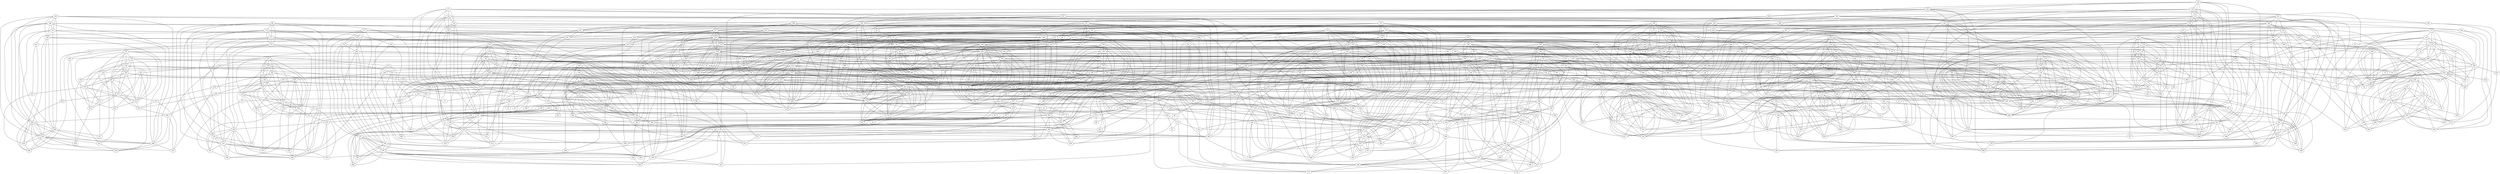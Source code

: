 graph G {
1;
10;
100;
101;
102;
103;
104;
105;
106;
107;
108;
109;
11;
110;
111;
112;
113;
114;
115;
116;
117;
118;
119;
12;
120;
121;
122;
123;
124;
125;
126;
127;
128;
129;
13;
130;
131;
132;
133;
134;
135;
136;
137;
138;
139;
14;
140;
141;
142;
143;
144;
145;
146;
147;
148;
149;
15;
150;
151;
152;
153;
154;
155;
156;
157;
158;
159;
16;
160;
161;
162;
163;
164;
165;
166;
167;
168;
169;
17;
170;
171;
172;
173;
174;
175;
176;
177;
178;
179;
18;
180;
181;
182;
183;
184;
185;
186;
187;
188;
189;
19;
190;
191;
192;
193;
194;
195;
196;
197;
198;
199;
2;
20;
200;
201;
202;
203;
204;
205;
206;
207;
208;
209;
21;
210;
211;
212;
213;
214;
215;
216;
217;
218;
219;
22;
220;
221;
222;
223;
224;
225;
226;
227;
228;
229;
23;
230;
231;
232;
233;
234;
235;
236;
237;
238;
239;
24;
240;
241;
242;
243;
244;
245;
246;
247;
248;
249;
25;
250;
251;
252;
253;
254;
255;
256;
257;
258;
259;
26;
260;
261;
262;
263;
264;
265;
266;
267;
268;
269;
27;
270;
271;
272;
273;
274;
275;
276;
277;
278;
279;
28;
280;
281;
282;
283;
284;
285;
286;
287;
288;
289;
29;
290;
291;
292;
293;
294;
295;
296;
297;
298;
299;
3;
30;
300;
301;
302;
303;
304;
305;
306;
307;
308;
309;
31;
310;
311;
312;
313;
314;
315;
316;
317;
318;
319;
32;
320;
321;
322;
323;
324;
325;
326;
327;
328;
329;
33;
330;
331;
332;
333;
334;
335;
336;
337;
338;
339;
34;
340;
341;
342;
343;
344;
345;
346;
347;
348;
349;
35;
350;
351;
352;
353;
354;
355;
356;
357;
358;
359;
36;
360;
361;
362;
363;
364;
365;
366;
367;
368;
369;
37;
370;
371;
372;
373;
374;
375;
376;
377;
378;
379;
38;
380;
381;
382;
383;
384;
385;
386;
387;
388;
389;
39;
390;
391;
392;
393;
394;
395;
396;
397;
398;
399;
4;
40;
400;
401;
402;
403;
404;
405;
406;
407;
408;
409;
41;
410;
411;
412;
413;
414;
415;
416;
417;
418;
419;
42;
420;
421;
422;
423;
424;
425;
426;
427;
428;
429;
43;
430;
431;
432;
433;
434;
435;
436;
437;
438;
439;
44;
440;
441;
442;
443;
444;
445;
446;
447;
448;
449;
45;
450;
451;
452;
453;
454;
455;
456;
457;
458;
459;
46;
460;
461;
462;
463;
464;
465;
466;
467;
468;
469;
47;
470;
471;
472;
473;
474;
475;
476;
477;
478;
479;
48;
480;
481;
482;
483;
484;
485;
486;
487;
488;
489;
49;
490;
491;
492;
493;
494;
495;
496;
497;
498;
499;
5;
50;
500;
501;
502;
503;
504;
505;
506;
507;
508;
509;
51;
510;
511;
512;
513;
514;
515;
516;
517;
518;
519;
52;
520;
521;
522;
523;
524;
525;
526;
527;
528;
529;
53;
530;
531;
532;
533;
534;
535;
536;
537;
538;
539;
54;
540;
541;
542;
543;
544;
545;
546;
547;
548;
549;
55;
550;
551;
552;
553;
554;
555;
556;
557;
558;
559;
56;
560;
561;
562;
563;
564;
565;
566;
567;
568;
569;
57;
570;
571;
572;
573;
574;
575;
576;
577;
578;
579;
58;
580;
581;
582;
583;
584;
585;
586;
587;
588;
589;
59;
590;
591;
592;
593;
594;
595;
596;
597;
598;
599;
6;
60;
600;
601;
602;
603;
604;
605;
606;
607;
608;
609;
61;
610;
611;
612;
613;
614;
615;
616;
617;
618;
619;
62;
620;
621;
622;
623;
624;
625;
626;
627;
628;
629;
63;
630;
631;
632;
633;
634;
635;
636;
637;
638;
639;
64;
640;
641;
642;
643;
644;
645;
646;
647;
648;
649;
65;
650;
651;
652;
653;
654;
655;
656;
657;
658;
659;
66;
660;
661;
662;
663;
664;
665;
666;
667;
668;
669;
67;
670;
671;
672;
673;
674;
675;
676;
677;
678;
679;
68;
680;
681;
682;
683;
684;
685;
686;
687;
688;
689;
69;
690;
691;
692;
693;
694;
695;
696;
697;
698;
699;
7;
70;
700;
701;
702;
703;
704;
705;
706;
707;
708;
71;
72;
73;
74;
75;
76;
77;
78;
79;
8;
80;
81;
82;
83;
84;
85;
86;
87;
88;
89;
9;
90;
91;
92;
93;
94;
95;
96;
97;
98;
99;
1--33 ;
1--97 ;
10--42 ;
10--106 ;
100--4 ;
100--36 ;
100--99 ;
100--98 ;
100--577 ;
100--578 ;
100--579 ;
100--97 ;
100--580 ;
101--5 ;
101--37 ;
101--605 ;
101--102 ;
101--607 ;
101--103 ;
101--606 ;
101--104 ;
101--608 ;
102--6 ;
102--38 ;
102--605 ;
102--103 ;
102--606 ;
102--104 ;
102--607 ;
102--608 ;
103--7 ;
103--39 ;
103--605 ;
103--104 ;
103--606 ;
103--607 ;
103--608 ;
104--8 ;
104--40 ;
104--605 ;
104--606 ;
104--607 ;
104--608 ;
105--9 ;
105--41 ;
105--585 ;
105--106 ;
105--587 ;
105--107 ;
105--586 ;
105--108 ;
105--588 ;
106--42 ;
106--585 ;
106--107 ;
106--586 ;
106--108 ;
106--587 ;
106--588 ;
107--11 ;
107--43 ;
107--585 ;
107--108 ;
107--586 ;
107--587 ;
107--588 ;
108--12 ;
108--44 ;
108--585 ;
108--586 ;
108--587 ;
108--588 ;
109--13 ;
109--45 ;
109--581 ;
109--110 ;
109--583 ;
109--111 ;
109--582 ;
109--112 ;
109--584 ;
11--43 ;
110--14 ;
110--46 ;
110--581 ;
110--111 ;
110--582 ;
110--112 ;
110--583 ;
110--584 ;
111--15 ;
111--47 ;
111--581 ;
111--112 ;
111--582 ;
111--583 ;
111--584 ;
112--16 ;
112--48 ;
112--581 ;
112--582 ;
112--583 ;
112--584 ;
113--17 ;
113--49 ;
113--593 ;
113--114 ;
113--595 ;
113--115 ;
113--594 ;
113--116 ;
113--596 ;
114--18 ;
114--50 ;
114--593 ;
114--115 ;
114--594 ;
114--116 ;
114--595 ;
114--596 ;
115--19 ;
115--51 ;
115--593 ;
115--116 ;
115--594 ;
115--595 ;
115--596 ;
116--20 ;
116--52 ;
116--593 ;
116--594 ;
116--595 ;
116--596 ;
117--21 ;
117--53 ;
117--589 ;
117--118 ;
117--591 ;
117--119 ;
117--590 ;
117--120 ;
117--592 ;
118--22 ;
118--54 ;
118--589 ;
118--119 ;
118--590 ;
118--120 ;
118--591 ;
118--592 ;
119--23 ;
119--55 ;
119--589 ;
119--120 ;
119--590 ;
119--591 ;
119--592 ;
12--44 ;
120--24 ;
120--56 ;
120--589 ;
120--590 ;
120--591 ;
120--592 ;
121--25 ;
121--57 ;
121--601 ;
121--122 ;
121--603 ;
121--123 ;
121--602 ;
121--124 ;
121--604 ;
122--26 ;
122--58 ;
122--601 ;
122--123 ;
122--602 ;
122--124 ;
122--603 ;
122--604 ;
123--27 ;
123--59 ;
123--601 ;
123--124 ;
123--602 ;
123--603 ;
123--604 ;
124--28 ;
124--60 ;
124--601 ;
124--602 ;
124--603 ;
124--604 ;
125--29 ;
125--61 ;
125--597 ;
125--126 ;
125--599 ;
125--127 ;
125--598 ;
125--128 ;
125--600 ;
126--30 ;
126--62 ;
126--597 ;
126--127 ;
126--598 ;
126--128 ;
126--599 ;
126--600 ;
127--31 ;
127--63 ;
127--597 ;
127--128 ;
127--598 ;
127--599 ;
127--600 ;
128--32 ;
128--64 ;
128--597 ;
128--598 ;
128--599 ;
128--600 ;
129--193 ;
129--545 ;
129--449 ;
129--130 ;
129--451 ;
129--131 ;
129--450 ;
129--132 ;
129--452 ;
13--45 ;
130--194 ;
130--546 ;
130--449 ;
130--131 ;
130--450 ;
130--132 ;
130--451 ;
130--452 ;
131--195 ;
131--547 ;
131--449 ;
131--132 ;
131--450 ;
131--451 ;
131--452 ;
132--196 ;
132--548 ;
132--449 ;
132--450 ;
132--451 ;
132--452 ;
133--197 ;
133--549 ;
133--477 ;
133--134 ;
133--479 ;
133--135 ;
133--478 ;
133--136 ;
133--480 ;
134--198 ;
134--550 ;
134--477 ;
134--135 ;
134--478 ;
134--136 ;
134--479 ;
134--480 ;
135--199 ;
135--551 ;
135--477 ;
135--136 ;
135--478 ;
135--479 ;
135--480 ;
136--200 ;
136--552 ;
136--477 ;
136--478 ;
136--479 ;
136--480 ;
137--201 ;
137--553 ;
137--457 ;
137--138 ;
137--459 ;
137--139 ;
137--458 ;
137--140 ;
137--460 ;
138--202 ;
138--554 ;
138--457 ;
138--139 ;
138--458 ;
138--140 ;
138--459 ;
138--460 ;
139--203 ;
139--555 ;
139--457 ;
139--140 ;
139--458 ;
139--459 ;
139--460 ;
14--46 ;
140--204 ;
140--556 ;
140--457 ;
140--458 ;
140--459 ;
140--460 ;
141--205 ;
141--557 ;
141--453 ;
141--142 ;
141--455 ;
141--143 ;
141--454 ;
141--144 ;
141--456 ;
142--206 ;
142--558 ;
142--453 ;
142--143 ;
142--454 ;
142--144 ;
142--455 ;
142--456 ;
143--207 ;
143--559 ;
143--453 ;
143--144 ;
143--454 ;
143--455 ;
143--456 ;
144--208 ;
144--560 ;
144--453 ;
144--454 ;
144--455 ;
144--456 ;
145--209 ;
145--561 ;
145--465 ;
145--146 ;
145--467 ;
145--147 ;
145--466 ;
145--148 ;
145--468 ;
146--210 ;
146--562 ;
146--465 ;
146--147 ;
146--466 ;
146--148 ;
146--467 ;
146--468 ;
147--211 ;
147--563 ;
147--465 ;
147--148 ;
147--466 ;
147--467 ;
147--468 ;
148--212 ;
148--564 ;
148--465 ;
148--466 ;
148--467 ;
148--468 ;
149--213 ;
149--565 ;
149--461 ;
149--150 ;
149--463 ;
149--151 ;
149--462 ;
149--152 ;
149--464 ;
15--47 ;
150--214 ;
150--566 ;
150--461 ;
150--151 ;
150--462 ;
150--152 ;
150--463 ;
150--464 ;
151--215 ;
151--567 ;
151--461 ;
151--152 ;
151--462 ;
151--463 ;
151--464 ;
152--216 ;
152--568 ;
152--461 ;
152--462 ;
152--463 ;
152--464 ;
153--217 ;
153--569 ;
153--473 ;
153--154 ;
153--475 ;
153--155 ;
153--474 ;
153--156 ;
153--476 ;
154--218 ;
154--570 ;
154--473 ;
154--155 ;
154--474 ;
154--156 ;
154--475 ;
154--476 ;
155--219 ;
155--571 ;
155--473 ;
155--156 ;
155--474 ;
155--475 ;
155--476 ;
156--220 ;
156--572 ;
156--473 ;
156--474 ;
156--475 ;
156--476 ;
157--221 ;
157--573 ;
157--469 ;
157--158 ;
157--471 ;
157--159 ;
157--470 ;
157--160 ;
157--472 ;
158--222 ;
158--574 ;
158--469 ;
158--159 ;
158--470 ;
158--160 ;
158--471 ;
158--472 ;
159--223 ;
159--575 ;
159--469 ;
159--160 ;
159--470 ;
159--471 ;
159--472 ;
16--48 ;
160--224 ;
160--576 ;
160--469 ;
160--470 ;
160--471 ;
160--472 ;
161--225 ;
161--417 ;
161--321 ;
161--162 ;
161--323 ;
161--163 ;
161--322 ;
161--164 ;
161--324 ;
162--226 ;
162--418 ;
162--321 ;
162--163 ;
162--322 ;
162--164 ;
162--323 ;
162--324 ;
163--227 ;
163--419 ;
163--321 ;
163--164 ;
163--322 ;
163--323 ;
163--324 ;
164--228 ;
164--420 ;
164--321 ;
164--322 ;
164--323 ;
164--324 ;
165--229 ;
165--421 ;
165--349 ;
165--166 ;
165--351 ;
165--167 ;
165--350 ;
165--168 ;
165--352 ;
166--230 ;
166--422 ;
166--349 ;
166--167 ;
166--350 ;
166--168 ;
166--351 ;
166--352 ;
167--231 ;
167--423 ;
167--349 ;
167--168 ;
167--350 ;
167--351 ;
167--352 ;
168--232 ;
168--424 ;
168--349 ;
168--350 ;
168--351 ;
168--352 ;
169--233 ;
169--425 ;
169--329 ;
169--170 ;
169--331 ;
169--171 ;
169--330 ;
169--172 ;
169--332 ;
17--49 ;
170--234 ;
170--426 ;
170--329 ;
170--171 ;
170--330 ;
170--172 ;
170--331 ;
170--332 ;
171--235 ;
171--427 ;
171--329 ;
171--172 ;
171--330 ;
171--331 ;
171--332 ;
172--236 ;
172--428 ;
172--329 ;
172--330 ;
172--331 ;
172--332 ;
173--237 ;
173--429 ;
173--325 ;
173--174 ;
173--327 ;
173--175 ;
173--326 ;
173--176 ;
173--328 ;
174--238 ;
174--430 ;
174--325 ;
174--175 ;
174--326 ;
174--176 ;
174--327 ;
174--328 ;
175--239 ;
175--431 ;
175--325 ;
175--176 ;
175--326 ;
175--327 ;
175--328 ;
176--240 ;
176--432 ;
176--325 ;
176--326 ;
176--327 ;
176--328 ;
177--241 ;
177--433 ;
177--337 ;
177--178 ;
177--339 ;
177--179 ;
177--338 ;
177--180 ;
177--340 ;
178--242 ;
178--434 ;
178--337 ;
178--179 ;
178--338 ;
178--180 ;
178--339 ;
178--340 ;
179--243 ;
179--435 ;
179--337 ;
179--180 ;
179--338 ;
179--339 ;
179--340 ;
18--50 ;
180--244 ;
180--436 ;
180--337 ;
180--338 ;
180--339 ;
180--340 ;
181--245 ;
181--437 ;
181--333 ;
181--182 ;
181--335 ;
181--183 ;
181--334 ;
181--184 ;
181--336 ;
182--246 ;
182--438 ;
182--333 ;
182--183 ;
182--334 ;
182--184 ;
182--335 ;
182--336 ;
183--247 ;
183--439 ;
183--333 ;
183--184 ;
183--334 ;
183--335 ;
183--336 ;
184--248 ;
184--440 ;
184--333 ;
184--334 ;
184--335 ;
184--336 ;
185--249 ;
185--441 ;
185--345 ;
185--186 ;
185--347 ;
185--187 ;
185--346 ;
185--188 ;
185--348 ;
186--250 ;
186--442 ;
186--345 ;
186--187 ;
186--346 ;
186--188 ;
186--347 ;
186--348 ;
187--251 ;
187--443 ;
187--345 ;
187--188 ;
187--346 ;
187--347 ;
187--348 ;
188--252 ;
188--444 ;
188--345 ;
188--346 ;
188--347 ;
188--348 ;
189--253 ;
189--445 ;
189--341 ;
189--190 ;
189--343 ;
189--191 ;
189--342 ;
189--192 ;
189--344 ;
19--51 ;
190--254 ;
190--446 ;
190--341 ;
190--191 ;
190--342 ;
190--192 ;
190--343 ;
190--344 ;
191--255 ;
191--447 ;
191--341 ;
191--192 ;
191--342 ;
191--343 ;
191--344 ;
192--256 ;
192--448 ;
192--341 ;
192--342 ;
192--343 ;
192--344 ;
193--33 ;
193--673 ;
193--685 ;
193--201 ;
193--41 ;
193--677 ;
193--693 ;
193--225 ;
193--545 ;
194--34 ;
194--674 ;
194--686 ;
194--202 ;
194--42 ;
194--678 ;
194--694 ;
194--226 ;
194--546 ;
195--35 ;
195--675 ;
195--687 ;
195--203 ;
195--43 ;
195--679 ;
195--695 ;
195--227 ;
195--547 ;
196--36 ;
196--676 ;
196--688 ;
196--204 ;
196--44 ;
196--680 ;
196--696 ;
196--228 ;
196--548 ;
197--37 ;
197--689 ;
197--205 ;
197--45 ;
197--697 ;
197--229 ;
197--549 ;
198--38 ;
198--690 ;
198--206 ;
198--46 ;
198--698 ;
198--230 ;
198--550 ;
199--39 ;
199--691 ;
199--207 ;
199--47 ;
199--699 ;
199--231 ;
199--551 ;
2--34 ;
2--98 ;
20--52 ;
200--40 ;
200--692 ;
200--208 ;
200--48 ;
200--700 ;
200--232 ;
200--552 ;
201--41 ;
201--209 ;
201--49 ;
201--225 ;
201--233 ;
201--553 ;
202--42 ;
202--210 ;
202--50 ;
202--226 ;
202--234 ;
202--554 ;
203--43 ;
203--211 ;
203--51 ;
203--227 ;
203--235 ;
203--555 ;
204--44 ;
204--212 ;
204--52 ;
204--228 ;
204--236 ;
204--556 ;
205--45 ;
205--213 ;
205--53 ;
205--229 ;
205--237 ;
205--557 ;
206--46 ;
206--214 ;
206--54 ;
206--230 ;
206--238 ;
206--558 ;
207--47 ;
207--215 ;
207--55 ;
207--231 ;
207--239 ;
207--559 ;
208--48 ;
208--216 ;
208--56 ;
208--232 ;
208--240 ;
208--560 ;
209--49 ;
209--217 ;
209--57 ;
209--233 ;
209--241 ;
209--561 ;
21--53 ;
210--50 ;
210--218 ;
210--58 ;
210--234 ;
210--242 ;
210--562 ;
211--51 ;
211--219 ;
211--59 ;
211--235 ;
211--243 ;
211--563 ;
212--52 ;
212--220 ;
212--60 ;
212--236 ;
212--244 ;
212--564 ;
213--53 ;
213--221 ;
213--61 ;
213--237 ;
213--245 ;
213--565 ;
214--54 ;
214--222 ;
214--62 ;
214--238 ;
214--246 ;
214--566 ;
215--55 ;
215--223 ;
215--63 ;
215--239 ;
215--247 ;
215--567 ;
216--56 ;
216--224 ;
216--64 ;
216--240 ;
216--248 ;
216--568 ;
217--57 ;
217--697 ;
217--218 ;
217--699 ;
217--219 ;
217--698 ;
217--220 ;
217--700 ;
217--241 ;
217--249 ;
217--569 ;
218--58 ;
218--697 ;
218--219 ;
218--698 ;
218--220 ;
218--699 ;
218--700 ;
218--242 ;
218--250 ;
218--570 ;
219--59 ;
219--697 ;
219--220 ;
219--698 ;
219--699 ;
219--700 ;
219--243 ;
219--251 ;
219--571 ;
22--54 ;
220--60 ;
220--697 ;
220--698 ;
220--699 ;
220--700 ;
220--244 ;
220--252 ;
220--572 ;
221--61 ;
221--693 ;
221--222 ;
221--695 ;
221--223 ;
221--694 ;
221--224 ;
221--696 ;
221--245 ;
221--253 ;
221--573 ;
222--62 ;
222--693 ;
222--223 ;
222--694 ;
222--224 ;
222--695 ;
222--696 ;
222--246 ;
222--254 ;
222--574 ;
223--63 ;
223--693 ;
223--224 ;
223--694 ;
223--695 ;
223--696 ;
223--247 ;
223--255 ;
223--575 ;
224--64 ;
224--693 ;
224--694 ;
224--695 ;
224--696 ;
224--248 ;
224--256 ;
224--576 ;
225--677 ;
225--693 ;
225--233 ;
225--681 ;
225--701 ;
225--257 ;
225--417 ;
226--678 ;
226--694 ;
226--234 ;
226--682 ;
226--702 ;
226--258 ;
226--418 ;
227--679 ;
227--695 ;
227--235 ;
227--683 ;
227--703 ;
227--259 ;
227--419 ;
228--680 ;
228--696 ;
228--236 ;
228--684 ;
228--704 ;
228--260 ;
228--420 ;
229--697 ;
229--237 ;
229--705 ;
229--261 ;
229--421 ;
23--55 ;
230--698 ;
230--238 ;
230--706 ;
230--262 ;
230--422 ;
231--699 ;
231--239 ;
231--707 ;
231--263 ;
231--423 ;
232--700 ;
232--240 ;
232--708 ;
232--264 ;
232--424 ;
233--241 ;
233--257 ;
233--265 ;
233--425 ;
234--242 ;
234--258 ;
234--266 ;
234--426 ;
235--243 ;
235--259 ;
235--267 ;
235--427 ;
236--244 ;
236--260 ;
236--268 ;
236--428 ;
237--245 ;
237--261 ;
237--269 ;
237--429 ;
238--246 ;
238--262 ;
238--270 ;
238--430 ;
239--247 ;
239--263 ;
239--271 ;
239--431 ;
24--56 ;
240--248 ;
240--264 ;
240--272 ;
240--432 ;
241--249 ;
241--265 ;
241--273 ;
241--433 ;
242--250 ;
242--266 ;
242--274 ;
242--434 ;
243--251 ;
243--267 ;
243--275 ;
243--435 ;
244--252 ;
244--268 ;
244--276 ;
244--436 ;
245--253 ;
245--269 ;
245--277 ;
245--437 ;
246--254 ;
246--270 ;
246--278 ;
246--438 ;
247--255 ;
247--271 ;
247--279 ;
247--439 ;
248--256 ;
248--272 ;
248--280 ;
248--440 ;
249--705 ;
249--250 ;
249--707 ;
249--251 ;
249--706 ;
249--252 ;
249--708 ;
249--273 ;
249--281 ;
249--441 ;
25--57 ;
250--705 ;
250--251 ;
250--706 ;
250--252 ;
250--707 ;
250--708 ;
250--274 ;
250--282 ;
250--442 ;
251--705 ;
251--252 ;
251--706 ;
251--707 ;
251--708 ;
251--275 ;
251--283 ;
251--443 ;
252--705 ;
252--706 ;
252--707 ;
252--708 ;
252--276 ;
252--284 ;
252--444 ;
253--701 ;
253--254 ;
253--703 ;
253--255 ;
253--702 ;
253--256 ;
253--704 ;
253--277 ;
253--285 ;
253--445 ;
254--701 ;
254--255 ;
254--702 ;
254--256 ;
254--703 ;
254--704 ;
254--278 ;
254--286 ;
254--446 ;
255--701 ;
255--256 ;
255--702 ;
255--703 ;
255--704 ;
255--279 ;
255--287 ;
255--447 ;
256--701 ;
256--702 ;
256--703 ;
256--704 ;
256--280 ;
256--288 ;
256--448 ;
257--681 ;
257--701 ;
257--265 ;
257--289 ;
257--65 ;
258--682 ;
258--702 ;
258--266 ;
258--290 ;
258--66 ;
259--683 ;
259--703 ;
259--267 ;
259--291 ;
259--67 ;
26--58 ;
260--684 ;
260--704 ;
260--268 ;
260--292 ;
260--68 ;
261--705 ;
261--269 ;
261--293 ;
261--69 ;
262--706 ;
262--270 ;
262--294 ;
262--70 ;
263--707 ;
263--271 ;
263--295 ;
263--71 ;
264--708 ;
264--272 ;
264--296 ;
264--72 ;
265--273 ;
265--297 ;
265--73 ;
266--274 ;
266--298 ;
266--74 ;
267--275 ;
267--299 ;
267--75 ;
268--276 ;
268--300 ;
268--76 ;
269--277 ;
269--301 ;
269--77 ;
27--59 ;
270--278 ;
270--302 ;
270--78 ;
271--279 ;
271--303 ;
271--79 ;
272--280 ;
272--304 ;
272--80 ;
273--281 ;
273--305 ;
273--81 ;
274--282 ;
274--306 ;
274--82 ;
275--283 ;
275--307 ;
275--83 ;
276--284 ;
276--308 ;
276--84 ;
277--285 ;
277--309 ;
277--85 ;
278--286 ;
278--310 ;
278--86 ;
279--287 ;
279--311 ;
279--87 ;
28--60 ;
280--288 ;
280--312 ;
280--88 ;
281--313 ;
281--89 ;
282--314 ;
282--90 ;
283--315 ;
283--91 ;
284--316 ;
284--92 ;
285--317 ;
285--93 ;
286--318 ;
286--94 ;
287--319 ;
287--95 ;
288--320 ;
288--96 ;
289--361 ;
289--365 ;
289--65 ;
29--61 ;
290--362 ;
290--366 ;
290--66 ;
291--363 ;
291--367 ;
291--67 ;
292--364 ;
292--368 ;
292--68 ;
293--353 ;
293--357 ;
293--69 ;
294--354 ;
294--358 ;
294--70 ;
295--355 ;
295--359 ;
295--71 ;
296--356 ;
296--360 ;
296--72 ;
297--377 ;
297--381 ;
297--73 ;
298--378 ;
298--382 ;
298--74 ;
299--379 ;
299--383 ;
299--75 ;
3--35 ;
3--99 ;
30--62 ;
300--380 ;
300--384 ;
300--76 ;
301--369 ;
301--373 ;
301--77 ;
302--370 ;
302--374 ;
302--78 ;
303--371 ;
303--375 ;
303--79 ;
304--372 ;
304--376 ;
304--80 ;
305--393 ;
305--397 ;
305--81 ;
306--394 ;
306--398 ;
306--82 ;
307--395 ;
307--399 ;
307--83 ;
308--396 ;
308--400 ;
308--84 ;
309--385 ;
309--389 ;
309--85 ;
31--63 ;
310--386 ;
310--390 ;
310--86 ;
311--387 ;
311--391 ;
311--87 ;
312--388 ;
312--392 ;
312--88 ;
313--409 ;
313--413 ;
313--89 ;
314--410 ;
314--414 ;
314--90 ;
315--411 ;
315--415 ;
315--91 ;
316--412 ;
316--416 ;
316--92 ;
317--401 ;
317--405 ;
317--93 ;
318--402 ;
318--406 ;
318--94 ;
319--403 ;
319--407 ;
319--95 ;
32--64 ;
320--404 ;
320--408 ;
320--96 ;
321--323 ;
321--322 ;
321--365 ;
321--366 ;
321--324 ;
321--368 ;
321--359 ;
322--324 ;
322--365 ;
322--323 ;
322--366 ;
322--357 ;
323--324 ;
323--365 ;
323--366 ;
323--367 ;
323--368 ;
323--358 ;
324--368 ;
324--359 ;
324--360 ;
325--327 ;
325--326 ;
325--328 ;
325--363 ;
325--353 ;
325--354 ;
325--356 ;
326--328 ;
326--361 ;
326--353 ;
326--327 ;
326--354 ;
327--328 ;
327--362 ;
327--353 ;
327--354 ;
327--355 ;
327--356 ;
328--363 ;
328--364 ;
328--356 ;
329--331 ;
329--330 ;
329--381 ;
329--382 ;
329--332 ;
329--384 ;
329--375 ;
33--673 ;
33--685 ;
33--97 ;
330--332 ;
330--381 ;
330--331 ;
330--382 ;
330--373 ;
331--332 ;
331--381 ;
331--382 ;
331--383 ;
331--384 ;
331--374 ;
332--384 ;
332--375 ;
332--376 ;
333--335 ;
333--334 ;
333--336 ;
333--379 ;
333--369 ;
333--370 ;
333--372 ;
334--336 ;
334--377 ;
334--369 ;
334--335 ;
334--370 ;
335--336 ;
335--378 ;
335--369 ;
335--370 ;
335--371 ;
335--372 ;
336--379 ;
336--380 ;
336--372 ;
337--339 ;
337--338 ;
337--397 ;
337--398 ;
337--340 ;
337--400 ;
337--391 ;
338--340 ;
338--397 ;
338--339 ;
338--398 ;
338--389 ;
339--340 ;
339--397 ;
339--398 ;
339--399 ;
339--400 ;
339--390 ;
34--674 ;
34--686 ;
34--98 ;
340--400 ;
340--391 ;
340--392 ;
341--343 ;
341--342 ;
341--344 ;
341--395 ;
341--385 ;
341--386 ;
341--388 ;
342--344 ;
342--393 ;
342--385 ;
342--343 ;
342--386 ;
343--344 ;
343--394 ;
343--385 ;
343--386 ;
343--387 ;
343--388 ;
344--395 ;
344--396 ;
344--388 ;
345--347 ;
345--346 ;
345--413 ;
345--414 ;
345--348 ;
345--416 ;
345--407 ;
346--348 ;
346--413 ;
346--347 ;
346--414 ;
346--405 ;
347--348 ;
347--413 ;
347--414 ;
347--415 ;
347--416 ;
347--406 ;
348--416 ;
348--407 ;
348--408 ;
349--351 ;
349--350 ;
349--352 ;
349--411 ;
349--401 ;
349--402 ;
349--404 ;
35--675 ;
35--687 ;
35--99 ;
350--352 ;
350--409 ;
350--401 ;
350--351 ;
350--402 ;
351--352 ;
351--410 ;
351--401 ;
351--402 ;
351--403 ;
351--404 ;
352--411 ;
352--412 ;
352--404 ;
353--354 ;
353--357 ;
354--358 ;
355--356 ;
355--359 ;
356--360 ;
359--360 ;
36--676 ;
36--688 ;
36--4 ;
360--321 ;
361--365 ;
362--366 ;
363--364 ;
363--367 ;
364--325 ;
364--368 ;
365--366 ;
367--368 ;
369--370 ;
369--373 ;
37--689 ;
37--5 ;
370--374 ;
371--372 ;
371--375 ;
372--376 ;
375--376 ;
376--329 ;
377--381 ;
378--382 ;
379--380 ;
379--383 ;
38--690 ;
38--6 ;
380--333 ;
380--384 ;
381--382 ;
383--384 ;
385--386 ;
385--389 ;
386--390 ;
387--388 ;
387--391 ;
388--392 ;
39--691 ;
39--7 ;
391--392 ;
392--337 ;
393--397 ;
394--398 ;
395--396 ;
395--399 ;
396--341 ;
396--400 ;
397--398 ;
399--400 ;
40--692 ;
40--8 ;
401--402 ;
401--405 ;
402--406 ;
403--404 ;
403--407 ;
404--408 ;
407--408 ;
408--345 ;
409--413 ;
41--9 ;
410--414 ;
411--412 ;
411--415 ;
412--349 ;
412--416 ;
413--414 ;
415--416 ;
417--489 ;
417--493 ;
418--490 ;
418--494 ;
419--491 ;
419--495 ;
420--492 ;
420--496 ;
421--481 ;
421--485 ;
422--482 ;
422--486 ;
423--483 ;
423--487 ;
424--484 ;
424--488 ;
425--505 ;
425--509 ;
426--506 ;
426--510 ;
427--507 ;
427--511 ;
428--508 ;
428--512 ;
429--497 ;
429--501 ;
430--498 ;
430--502 ;
431--499 ;
431--503 ;
432--500 ;
432--504 ;
433--521 ;
433--525 ;
434--522 ;
434--526 ;
435--523 ;
435--527 ;
436--524 ;
436--528 ;
437--513 ;
437--517 ;
438--514 ;
438--518 ;
439--515 ;
439--519 ;
440--516 ;
440--520 ;
441--537 ;
441--541 ;
442--538 ;
442--542 ;
443--539 ;
443--543 ;
444--540 ;
444--544 ;
445--529 ;
445--533 ;
446--530 ;
446--534 ;
447--531 ;
447--535 ;
448--532 ;
448--536 ;
449--451 ;
449--450 ;
449--493 ;
449--494 ;
449--452 ;
449--496 ;
449--487 ;
450--452 ;
450--493 ;
450--451 ;
450--494 ;
450--485 ;
451--452 ;
451--493 ;
451--494 ;
451--495 ;
451--496 ;
451--486 ;
452--496 ;
452--487 ;
452--488 ;
453--455 ;
453--454 ;
453--456 ;
453--491 ;
453--481 ;
453--482 ;
453--484 ;
454--456 ;
454--489 ;
454--481 ;
454--455 ;
454--482 ;
455--456 ;
455--490 ;
455--481 ;
455--482 ;
455--483 ;
455--484 ;
456--491 ;
456--492 ;
456--484 ;
457--459 ;
457--458 ;
457--509 ;
457--510 ;
457--460 ;
457--512 ;
457--503 ;
458--460 ;
458--509 ;
458--459 ;
458--510 ;
458--501 ;
459--460 ;
459--509 ;
459--510 ;
459--511 ;
459--512 ;
459--502 ;
460--512 ;
460--503 ;
460--504 ;
461--463 ;
461--462 ;
461--464 ;
461--507 ;
461--497 ;
461--498 ;
461--500 ;
462--464 ;
462--505 ;
462--497 ;
462--463 ;
462--498 ;
463--464 ;
463--506 ;
463--497 ;
463--498 ;
463--499 ;
463--500 ;
464--507 ;
464--508 ;
464--500 ;
465--467 ;
465--466 ;
465--525 ;
465--526 ;
465--468 ;
465--528 ;
465--519 ;
466--468 ;
466--525 ;
466--467 ;
466--526 ;
466--517 ;
467--468 ;
467--525 ;
467--526 ;
467--527 ;
467--528 ;
467--518 ;
468--528 ;
468--519 ;
468--520 ;
469--471 ;
469--470 ;
469--472 ;
469--523 ;
469--513 ;
469--514 ;
469--516 ;
470--472 ;
470--521 ;
470--513 ;
470--471 ;
470--514 ;
471--472 ;
471--522 ;
471--513 ;
471--514 ;
471--515 ;
471--516 ;
472--523 ;
472--524 ;
472--516 ;
473--475 ;
473--474 ;
473--541 ;
473--542 ;
473--476 ;
473--544 ;
473--535 ;
474--476 ;
474--541 ;
474--475 ;
474--542 ;
474--533 ;
475--476 ;
475--541 ;
475--542 ;
475--543 ;
475--544 ;
475--534 ;
476--544 ;
476--535 ;
476--536 ;
477--479 ;
477--478 ;
477--480 ;
477--539 ;
477--529 ;
477--530 ;
477--532 ;
478--480 ;
478--537 ;
478--529 ;
478--479 ;
478--530 ;
479--480 ;
479--538 ;
479--529 ;
479--530 ;
479--531 ;
479--532 ;
480--539 ;
480--540 ;
480--532 ;
481--482 ;
481--485 ;
482--486 ;
483--484 ;
483--487 ;
484--488 ;
487--488 ;
488--449 ;
489--493 ;
490--494 ;
491--492 ;
491--495 ;
492--453 ;
492--496 ;
493--494 ;
495--496 ;
497--498 ;
497--501 ;
498--502 ;
499--500 ;
499--503 ;
500--504 ;
503--504 ;
504--457 ;
505--509 ;
506--510 ;
507--508 ;
507--511 ;
508--461 ;
508--512 ;
509--510 ;
511--512 ;
513--514 ;
513--517 ;
514--518 ;
515--516 ;
515--519 ;
516--520 ;
519--520 ;
520--465 ;
521--525 ;
522--526 ;
523--524 ;
523--527 ;
524--469 ;
524--528 ;
525--526 ;
527--528 ;
529--530 ;
529--533 ;
530--534 ;
531--532 ;
531--535 ;
532--536 ;
535--536 ;
536--473 ;
537--541 ;
538--542 ;
539--540 ;
539--543 ;
540--477 ;
540--544 ;
541--542 ;
543--544 ;
545--617 ;
545--621 ;
546--618 ;
546--622 ;
547--619 ;
547--623 ;
548--620 ;
548--624 ;
549--609 ;
549--613 ;
550--610 ;
550--614 ;
551--611 ;
551--615 ;
552--612 ;
552--616 ;
553--633 ;
553--637 ;
554--634 ;
554--638 ;
555--635 ;
555--639 ;
556--636 ;
556--640 ;
557--625 ;
557--629 ;
558--626 ;
558--630 ;
559--627 ;
559--631 ;
560--628 ;
560--632 ;
561--649 ;
561--653 ;
562--650 ;
562--654 ;
563--651 ;
563--655 ;
564--652 ;
564--656 ;
565--641 ;
565--645 ;
566--642 ;
566--646 ;
567--643 ;
567--647 ;
568--644 ;
568--648 ;
569--665 ;
569--669 ;
57--689 ;
57--58 ;
57--691 ;
57--59 ;
57--690 ;
57--60 ;
57--692 ;
570--666 ;
570--670 ;
571--667 ;
571--671 ;
572--668 ;
572--672 ;
573--657 ;
573--661 ;
574--658 ;
574--662 ;
575--659 ;
575--663 ;
576--660 ;
576--664 ;
577--99 ;
577--98 ;
577--97 ;
577--579 ;
577--578 ;
577--621 ;
577--622 ;
577--580 ;
577--624 ;
577--615 ;
578--99 ;
578--98 ;
578--97 ;
578--580 ;
578--621 ;
578--579 ;
578--622 ;
578--613 ;
579--99 ;
579--97 ;
579--98 ;
579--580 ;
579--621 ;
579--622 ;
579--623 ;
579--624 ;
579--614 ;
58--689 ;
58--59 ;
58--690 ;
58--60 ;
58--691 ;
58--692 ;
580--98 ;
580--97 ;
580--99 ;
580--624 ;
580--615 ;
580--616 ;
581--583 ;
581--582 ;
581--584 ;
581--619 ;
581--609 ;
581--610 ;
581--612 ;
582--584 ;
582--617 ;
582--609 ;
582--583 ;
582--610 ;
583--584 ;
583--618 ;
583--609 ;
583--610 ;
583--611 ;
583--612 ;
584--619 ;
584--620 ;
584--612 ;
585--587 ;
585--586 ;
585--637 ;
585--638 ;
585--588 ;
585--640 ;
585--631 ;
586--588 ;
586--637 ;
586--587 ;
586--638 ;
586--629 ;
587--588 ;
587--637 ;
587--638 ;
587--639 ;
587--640 ;
587--630 ;
588--640 ;
588--631 ;
588--632 ;
589--591 ;
589--590 ;
589--592 ;
589--635 ;
589--625 ;
589--626 ;
589--628 ;
59--689 ;
59--60 ;
59--690 ;
59--691 ;
59--692 ;
590--592 ;
590--633 ;
590--625 ;
590--591 ;
590--626 ;
591--592 ;
591--634 ;
591--625 ;
591--626 ;
591--627 ;
591--628 ;
592--635 ;
592--636 ;
592--628 ;
593--595 ;
593--594 ;
593--653 ;
593--654 ;
593--596 ;
593--656 ;
593--647 ;
594--596 ;
594--653 ;
594--595 ;
594--654 ;
594--645 ;
595--596 ;
595--653 ;
595--654 ;
595--655 ;
595--656 ;
595--646 ;
596--656 ;
596--647 ;
596--648 ;
597--599 ;
597--598 ;
597--600 ;
597--651 ;
597--641 ;
597--642 ;
597--644 ;
598--600 ;
598--649 ;
598--641 ;
598--599 ;
598--642 ;
599--600 ;
599--650 ;
599--641 ;
599--642 ;
599--643 ;
599--644 ;
60--689 ;
60--690 ;
60--691 ;
60--692 ;
600--651 ;
600--652 ;
600--644 ;
601--603 ;
601--602 ;
601--669 ;
601--670 ;
601--604 ;
601--672 ;
601--663 ;
602--604 ;
602--669 ;
602--603 ;
602--670 ;
602--661 ;
603--604 ;
603--669 ;
603--670 ;
603--671 ;
603--672 ;
603--662 ;
604--672 ;
604--663 ;
604--664 ;
605--607 ;
605--606 ;
605--608 ;
605--667 ;
605--657 ;
605--658 ;
605--660 ;
606--608 ;
606--665 ;
606--657 ;
606--607 ;
606--658 ;
607--608 ;
607--666 ;
607--657 ;
607--658 ;
607--659 ;
607--660 ;
608--667 ;
608--668 ;
608--660 ;
609--610 ;
609--613 ;
61--685 ;
61--62 ;
61--687 ;
61--63 ;
61--686 ;
61--64 ;
61--688 ;
610--614 ;
611--612 ;
611--615 ;
612--616 ;
615--616 ;
616--577 ;
617--621 ;
618--622 ;
619--620 ;
619--623 ;
62--685 ;
62--63 ;
62--686 ;
62--64 ;
62--687 ;
62--688 ;
620--581 ;
620--624 ;
621--622 ;
623--624 ;
625--626 ;
625--629 ;
626--630 ;
627--628 ;
627--631 ;
628--632 ;
63--685 ;
63--64 ;
63--686 ;
63--687 ;
63--688 ;
631--632 ;
632--585 ;
633--637 ;
634--638 ;
635--636 ;
635--639 ;
636--589 ;
636--640 ;
637--638 ;
639--640 ;
64--685 ;
64--686 ;
64--687 ;
64--688 ;
641--642 ;
641--645 ;
642--646 ;
643--644 ;
643--647 ;
644--648 ;
647--648 ;
648--593 ;
649--653 ;
650--654 ;
651--652 ;
651--655 ;
652--597 ;
652--656 ;
653--654 ;
655--656 ;
657--658 ;
657--661 ;
658--662 ;
659--660 ;
659--663 ;
660--664 ;
663--664 ;
664--601 ;
665--669 ;
666--670 ;
667--668 ;
667--671 ;
668--605 ;
668--672 ;
669--670 ;
671--672 ;
673--685 ;
674--686 ;
675--687 ;
676--688 ;
677--693 ;
678--694 ;
679--695 ;
680--696 ;
681--701 ;
682--702 ;
683--703 ;
684--704 ;
685--687 ;
685--686 ;
686--688 ;
687--686 ;
687--688 ;
688--685 ;
689--691 ;
689--690 ;
690--692 ;
691--690 ;
691--692 ;
692--689 ;
693--695 ;
693--694 ;
694--696 ;
695--694 ;
695--696 ;
696--693 ;
697--699 ;
697--698 ;
698--700 ;
699--698 ;
699--700 ;
700--697 ;
701--703 ;
701--702 ;
702--704 ;
703--702 ;
703--704 ;
704--701 ;
705--707 ;
705--706 ;
706--708 ;
707--706 ;
707--708 ;
708--705 ;
97--98 ;
97--99 ;
98--99 ;
}
